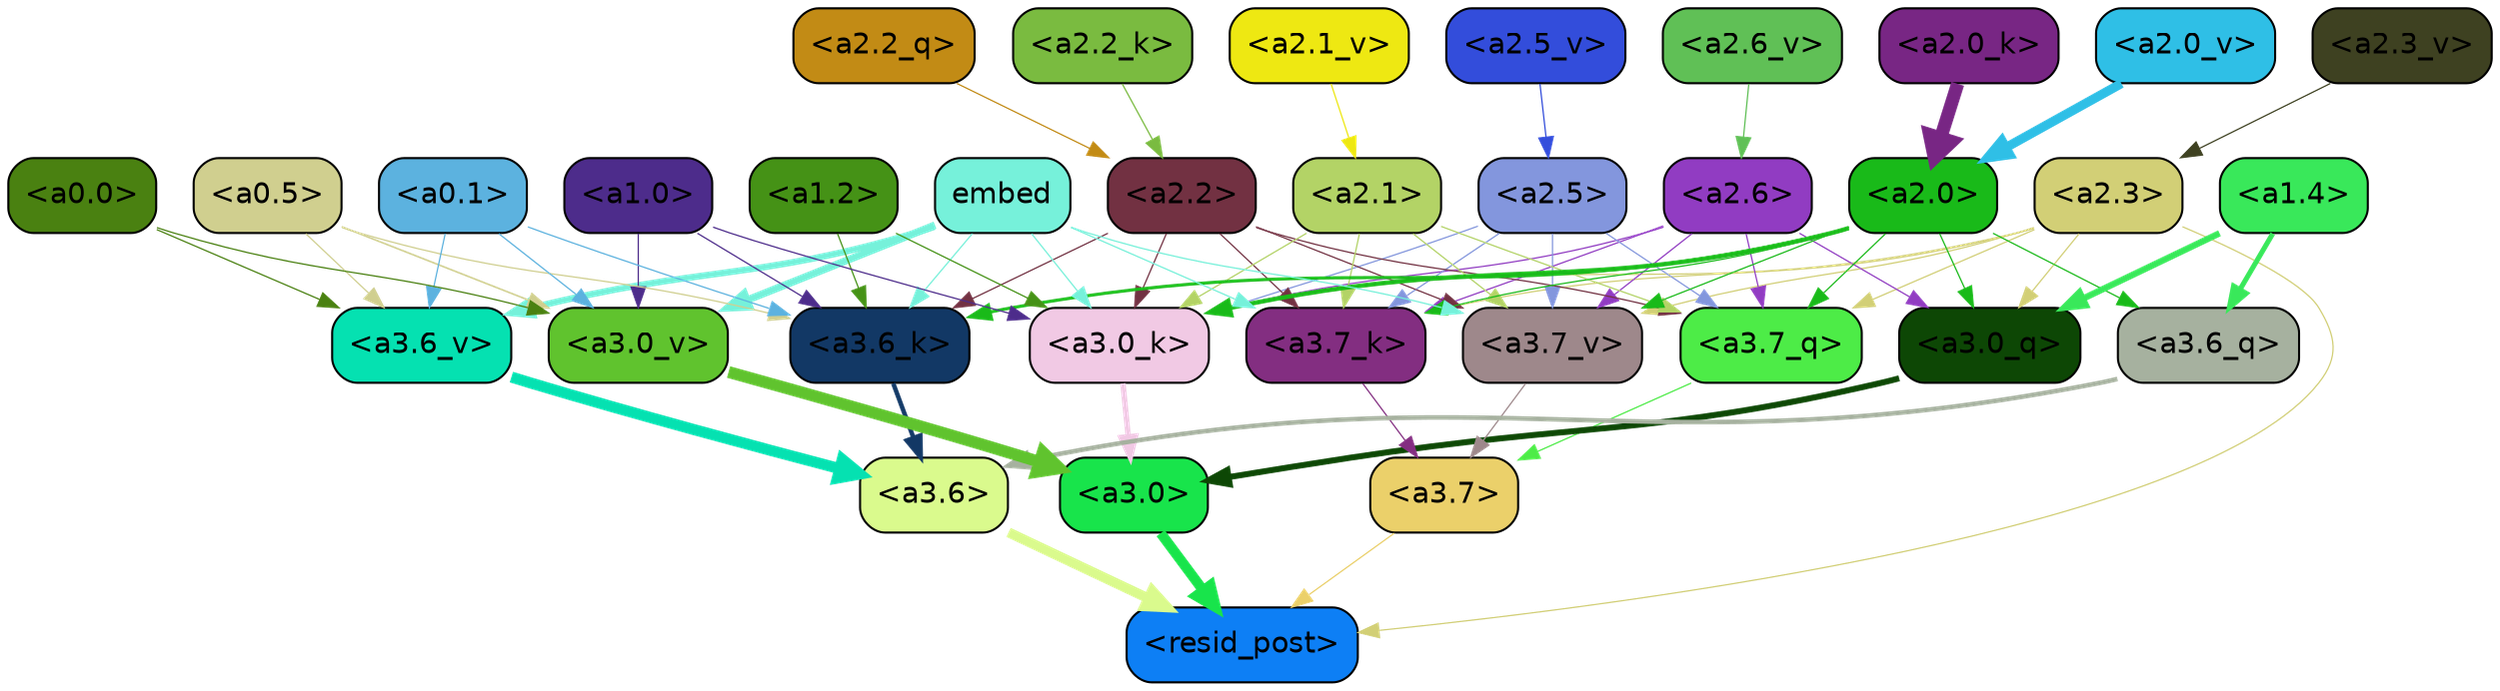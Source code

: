 strict digraph "" {
	graph [bgcolor=transparent,
		layout=dot,
		overlap=false,
		splines=true
	];
	"<a3.7>"	[color=black,
		fillcolor="#ebd06a",
		fontname=Helvetica,
		shape=box,
		style="filled, rounded"];
	"<resid_post>"	[color=black,
		fillcolor="#0d7ff5",
		fontname=Helvetica,
		shape=box,
		style="filled, rounded"];
	"<a3.7>" -> "<resid_post>"	[color="#ebd06a",
		penwidth=0.6];
	"<a3.6>"	[color=black,
		fillcolor="#dafa8d",
		fontname=Helvetica,
		shape=box,
		style="filled, rounded"];
	"<a3.6>" -> "<resid_post>"	[color="#dafa8d",
		penwidth=4.7534414529800415];
	"<a3.0>"	[color=black,
		fillcolor="#18e44b",
		fontname=Helvetica,
		shape=box,
		style="filled, rounded"];
	"<a3.0>" -> "<resid_post>"	[color="#18e44b",
		penwidth=4.898576855659485];
	"<a2.3>"	[color=black,
		fillcolor="#d2cf76",
		fontname=Helvetica,
		shape=box,
		style="filled, rounded"];
	"<a2.3>" -> "<resid_post>"	[color="#d2cf76",
		penwidth=0.6];
	"<a3.7_q>"	[color=black,
		fillcolor="#4dec47",
		fontname=Helvetica,
		shape=box,
		style="filled, rounded"];
	"<a2.3>" -> "<a3.7_q>"	[color="#d2cf76",
		penwidth=0.6];
	"<a3.0_q>"	[color=black,
		fillcolor="#0d4705",
		fontname=Helvetica,
		shape=box,
		style="filled, rounded"];
	"<a2.3>" -> "<a3.0_q>"	[color="#d2cf76",
		penwidth=0.6];
	"<a3.7_k>"	[color=black,
		fillcolor="#832e81",
		fontname=Helvetica,
		shape=box,
		style="filled, rounded"];
	"<a2.3>" -> "<a3.7_k>"	[color="#d2cf76",
		penwidth=0.6];
	"<a3.0_k>"	[color=black,
		fillcolor="#f1c9e4",
		fontname=Helvetica,
		shape=box,
		style="filled, rounded"];
	"<a2.3>" -> "<a3.0_k>"	[color="#d2cf76",
		penwidth=0.6];
	"<a3.7_v>"	[color=black,
		fillcolor="#9e888b",
		fontname=Helvetica,
		shape=box,
		style="filled, rounded"];
	"<a2.3>" -> "<a3.7_v>"	[color="#d2cf76",
		penwidth=0.6];
	"<a3.7_q>" -> "<a3.7>"	[color="#4dec47",
		penwidth=0.6];
	"<a3.6_q>"	[color=black,
		fillcolor="#a6b19f",
		fontname=Helvetica,
		shape=box,
		style="filled, rounded"];
	"<a3.6_q>" -> "<a3.6>"	[color="#a6b19f",
		penwidth=2.160832464694977];
	"<a3.0_q>" -> "<a3.0>"	[color="#0d4705",
		penwidth=2.870753765106201];
	"<a3.7_k>" -> "<a3.7>"	[color="#832e81",
		penwidth=0.6];
	"<a3.6_k>"	[color=black,
		fillcolor="#123865",
		fontname=Helvetica,
		shape=box,
		style="filled, rounded"];
	"<a3.6_k>" -> "<a3.6>"	[color="#123865",
		penwidth=2.13908451795578];
	"<a3.0_k>" -> "<a3.0>"	[color="#f1c9e4",
		penwidth=2.520303964614868];
	"<a3.7_v>" -> "<a3.7>"	[color="#9e888b",
		penwidth=0.6];
	"<a3.6_v>"	[color=black,
		fillcolor="#05e1b1",
		fontname=Helvetica,
		shape=box,
		style="filled, rounded"];
	"<a3.6_v>" -> "<a3.6>"	[color="#05e1b1",
		penwidth=5.297133803367615];
	"<a3.0_v>"	[color=black,
		fillcolor="#60c32e",
		fontname=Helvetica,
		shape=box,
		style="filled, rounded"];
	"<a3.0_v>" -> "<a3.0>"	[color="#60c32e",
		penwidth=5.680712580680847];
	"<a2.6>"	[color=black,
		fillcolor="#913cc2",
		fontname=Helvetica,
		shape=box,
		style="filled, rounded"];
	"<a2.6>" -> "<a3.7_q>"	[color="#913cc2",
		penwidth=0.6];
	"<a2.6>" -> "<a3.0_q>"	[color="#913cc2",
		penwidth=0.6];
	"<a2.6>" -> "<a3.7_k>"	[color="#913cc2",
		penwidth=0.6];
	"<a2.6>" -> "<a3.0_k>"	[color="#913cc2",
		penwidth=0.6];
	"<a2.6>" -> "<a3.7_v>"	[color="#913cc2",
		penwidth=0.6];
	"<a2.5>"	[color=black,
		fillcolor="#8396dd",
		fontname=Helvetica,
		shape=box,
		style="filled, rounded"];
	"<a2.5>" -> "<a3.7_q>"	[color="#8396dd",
		penwidth=0.6];
	"<a2.5>" -> "<a3.7_k>"	[color="#8396dd",
		penwidth=0.6];
	"<a2.5>" -> "<a3.0_k>"	[color="#8396dd",
		penwidth=0.6];
	"<a2.5>" -> "<a3.7_v>"	[color="#8396dd",
		penwidth=0.6];
	"<a2.2>"	[color=black,
		fillcolor="#723142",
		fontname=Helvetica,
		shape=box,
		style="filled, rounded"];
	"<a2.2>" -> "<a3.7_q>"	[color="#723142",
		penwidth=0.6];
	"<a2.2>" -> "<a3.7_k>"	[color="#723142",
		penwidth=0.6];
	"<a2.2>" -> "<a3.6_k>"	[color="#723142",
		penwidth=0.6];
	"<a2.2>" -> "<a3.0_k>"	[color="#723142",
		penwidth=0.6];
	"<a2.2>" -> "<a3.7_v>"	[color="#723142",
		penwidth=0.6];
	"<a2.1>"	[color=black,
		fillcolor="#b3d366",
		fontname=Helvetica,
		shape=box,
		style="filled, rounded"];
	"<a2.1>" -> "<a3.7_q>"	[color="#b3d366",
		penwidth=0.6];
	"<a2.1>" -> "<a3.7_k>"	[color="#b3d366",
		penwidth=0.6];
	"<a2.1>" -> "<a3.0_k>"	[color="#b3d366",
		penwidth=0.6];
	"<a2.1>" -> "<a3.7_v>"	[color="#b3d366",
		penwidth=0.6];
	"<a2.0>"	[color=black,
		fillcolor="#19ba19",
		fontname=Helvetica,
		shape=box,
		style="filled, rounded"];
	"<a2.0>" -> "<a3.7_q>"	[color="#19ba19",
		penwidth=0.6];
	"<a2.0>" -> "<a3.6_q>"	[color="#19ba19",
		penwidth=0.6];
	"<a2.0>" -> "<a3.0_q>"	[color="#19ba19",
		penwidth=0.6];
	"<a2.0>" -> "<a3.7_k>"	[color="#19ba19",
		penwidth=0.6];
	"<a2.0>" -> "<a3.6_k>"	[color="#19ba19",
		penwidth=1.4807794839143753];
	"<a2.0>" -> "<a3.0_k>"	[color="#19ba19",
		penwidth=2.095262974500656];
	"<a2.0>" -> "<a3.7_v>"	[color="#19ba19",
		penwidth=0.6];
	"<a1.4>"	[color=black,
		fillcolor="#39e85a",
		fontname=Helvetica,
		shape=box,
		style="filled, rounded"];
	"<a1.4>" -> "<a3.6_q>"	[color="#39e85a",
		penwidth=2.425799250602722];
	"<a1.4>" -> "<a3.0_q>"	[color="#39e85a",
		penwidth=3.0341034531593323];
	embed	[color=black,
		fillcolor="#76f1da",
		fontname=Helvetica,
		shape=box,
		style="filled, rounded"];
	embed -> "<a3.7_k>"	[color="#76f1da",
		penwidth=0.6];
	embed -> "<a3.6_k>"	[color="#76f1da",
		penwidth=0.6];
	embed -> "<a3.0_k>"	[color="#76f1da",
		penwidth=0.6];
	embed -> "<a3.7_v>"	[color="#76f1da",
		penwidth=0.6];
	embed -> "<a3.6_v>"	[color="#76f1da",
		penwidth=3.067279100418091];
	embed -> "<a3.0_v>"	[color="#76f1da",
		penwidth=3.5202720761299133];
	"<a1.2>"	[color=black,
		fillcolor="#459216",
		fontname=Helvetica,
		shape=box,
		style="filled, rounded"];
	"<a1.2>" -> "<a3.6_k>"	[color="#459216",
		penwidth=0.6];
	"<a1.2>" -> "<a3.0_k>"	[color="#459216",
		penwidth=0.6];
	"<a1.0>"	[color=black,
		fillcolor="#4d2c8b",
		fontname=Helvetica,
		shape=box,
		style="filled, rounded"];
	"<a1.0>" -> "<a3.6_k>"	[color="#4d2c8b",
		penwidth=0.6];
	"<a1.0>" -> "<a3.0_k>"	[color="#4d2c8b",
		penwidth=0.6];
	"<a1.0>" -> "<a3.0_v>"	[color="#4d2c8b",
		penwidth=0.6];
	"<a0.5>"	[color=black,
		fillcolor="#d0cf8f",
		fontname=Helvetica,
		shape=box,
		style="filled, rounded"];
	"<a0.5>" -> "<a3.6_k>"	[color="#d0cf8f",
		penwidth=0.6];
	"<a0.5>" -> "<a3.6_v>"	[color="#d0cf8f",
		penwidth=0.6];
	"<a0.5>" -> "<a3.0_v>"	[color="#d0cf8f",
		penwidth=0.764040544629097];
	"<a0.1>"	[color=black,
		fillcolor="#5cb2df",
		fontname=Helvetica,
		shape=box,
		style="filled, rounded"];
	"<a0.1>" -> "<a3.6_k>"	[color="#5cb2df",
		penwidth=0.6];
	"<a0.1>" -> "<a3.6_v>"	[color="#5cb2df",
		penwidth=0.6];
	"<a0.1>" -> "<a3.0_v>"	[color="#5cb2df",
		penwidth=0.6];
	"<a0.0>"	[color=black,
		fillcolor="#4a8111",
		fontname=Helvetica,
		shape=box,
		style="filled, rounded"];
	"<a0.0>" -> "<a3.6_v>"	[color="#4a8111",
		penwidth=0.6];
	"<a0.0>" -> "<a3.0_v>"	[color="#4a8111",
		penwidth=0.6];
	"<a2.2_q>"	[color=black,
		fillcolor="#c28b15",
		fontname=Helvetica,
		shape=box,
		style="filled, rounded"];
	"<a2.2_q>" -> "<a2.2>"	[color="#c28b15",
		penwidth=0.6];
	"<a2.2_k>"	[color=black,
		fillcolor="#7abb40",
		fontname=Helvetica,
		shape=box,
		style="filled, rounded"];
	"<a2.2_k>" -> "<a2.2>"	[color="#7abb40",
		penwidth=0.6];
	"<a2.0_k>"	[color=black,
		fillcolor="#782684",
		fontname=Helvetica,
		shape=box,
		style="filled, rounded"];
	"<a2.0_k>" -> "<a2.0>"	[color="#782684",
		penwidth=6.344284534454346];
	"<a2.6_v>"	[color=black,
		fillcolor="#60c056",
		fontname=Helvetica,
		shape=box,
		style="filled, rounded"];
	"<a2.6_v>" -> "<a2.6>"	[color="#60c056",
		penwidth=0.6];
	"<a2.5_v>"	[color=black,
		fillcolor="#334ddb",
		fontname=Helvetica,
		shape=box,
		style="filled, rounded"];
	"<a2.5_v>" -> "<a2.5>"	[color="#334ddb",
		penwidth=0.6];
	"<a2.3_v>"	[color=black,
		fillcolor="#3e4121",
		fontname=Helvetica,
		shape=box,
		style="filled, rounded"];
	"<a2.3_v>" -> "<a2.3>"	[color="#3e4121",
		penwidth=0.6];
	"<a2.1_v>"	[color=black,
		fillcolor="#eee812",
		fontname=Helvetica,
		shape=box,
		style="filled, rounded"];
	"<a2.1_v>" -> "<a2.1>"	[color="#eee812",
		penwidth=0.6];
	"<a2.0_v>"	[color=black,
		fillcolor="#2fbfe6",
		fontname=Helvetica,
		shape=box,
		style="filled, rounded"];
	"<a2.0_v>" -> "<a2.0>"	[color="#2fbfe6",
		penwidth=4.422677040100098];
}
